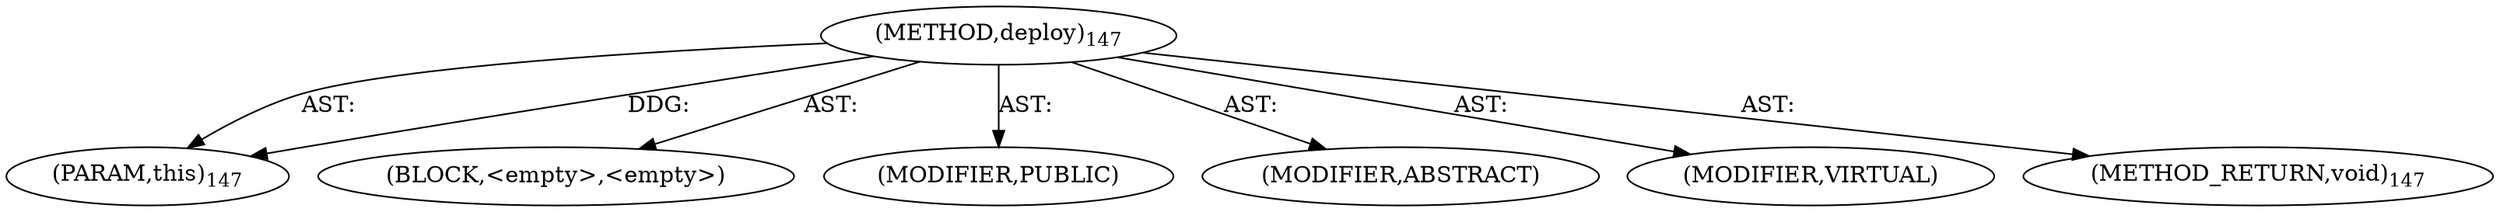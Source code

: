 digraph "deploy" {  
"111669149699" [label = <(METHOD,deploy)<SUB>147</SUB>> ]
"115964117000" [label = <(PARAM,this)<SUB>147</SUB>> ]
"25769803786" [label = <(BLOCK,&lt;empty&gt;,&lt;empty&gt;)> ]
"133143986188" [label = <(MODIFIER,PUBLIC)> ]
"133143986189" [label = <(MODIFIER,ABSTRACT)> ]
"133143986190" [label = <(MODIFIER,VIRTUAL)> ]
"128849018883" [label = <(METHOD_RETURN,void)<SUB>147</SUB>> ]
  "111669149699" -> "115964117000"  [ label = "AST: "] 
  "111669149699" -> "25769803786"  [ label = "AST: "] 
  "111669149699" -> "133143986188"  [ label = "AST: "] 
  "111669149699" -> "133143986189"  [ label = "AST: "] 
  "111669149699" -> "133143986190"  [ label = "AST: "] 
  "111669149699" -> "128849018883"  [ label = "AST: "] 
  "111669149699" -> "115964117000"  [ label = "DDG: "] 
}
